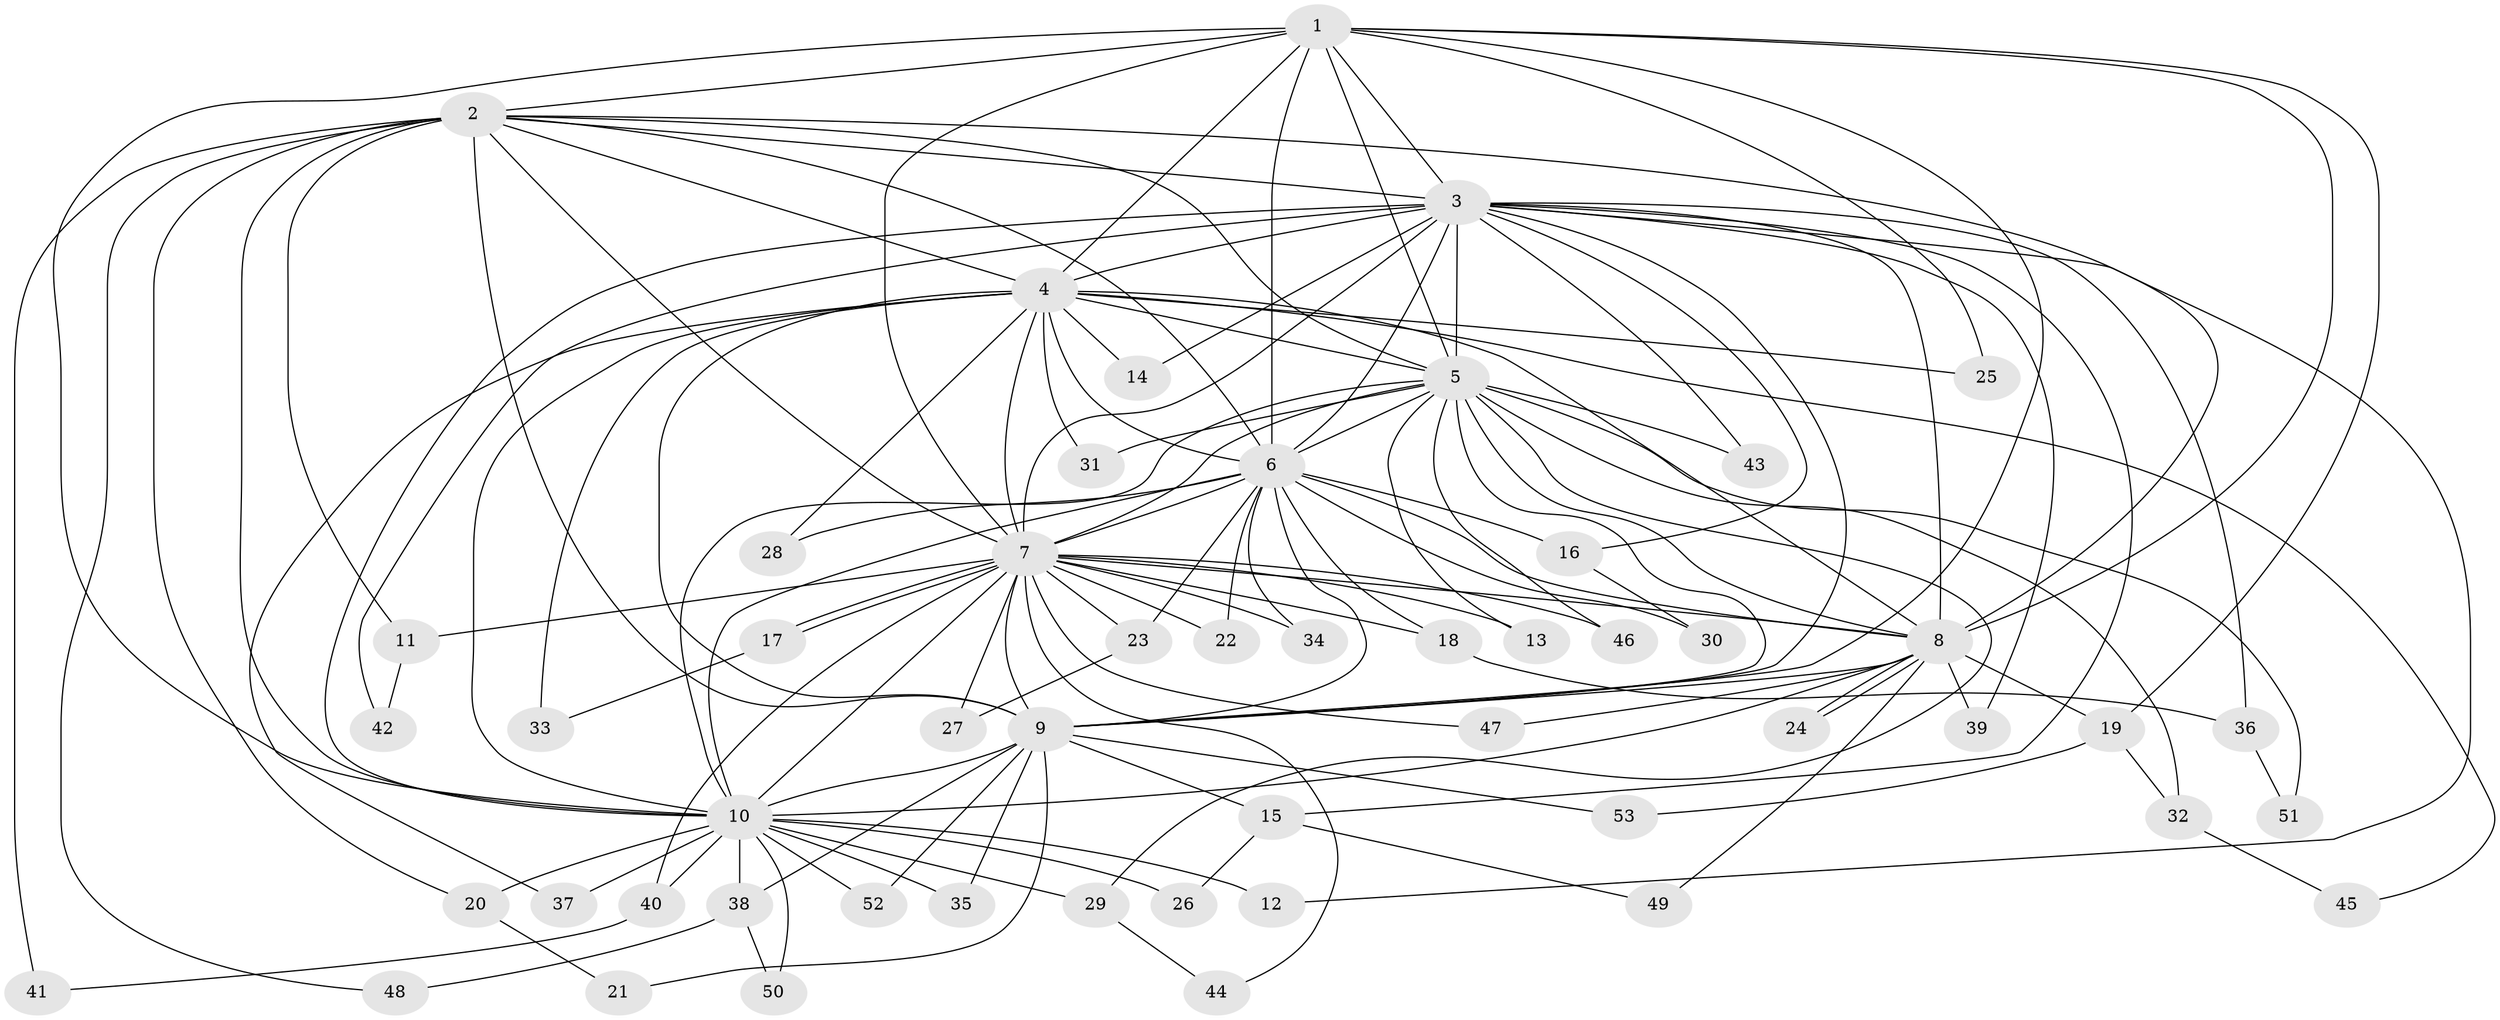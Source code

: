 // Generated by graph-tools (version 1.1) at 2025/01/03/09/25 03:01:22]
// undirected, 53 vertices, 131 edges
graph export_dot {
graph [start="1"]
  node [color=gray90,style=filled];
  1;
  2;
  3;
  4;
  5;
  6;
  7;
  8;
  9;
  10;
  11;
  12;
  13;
  14;
  15;
  16;
  17;
  18;
  19;
  20;
  21;
  22;
  23;
  24;
  25;
  26;
  27;
  28;
  29;
  30;
  31;
  32;
  33;
  34;
  35;
  36;
  37;
  38;
  39;
  40;
  41;
  42;
  43;
  44;
  45;
  46;
  47;
  48;
  49;
  50;
  51;
  52;
  53;
  1 -- 2;
  1 -- 3;
  1 -- 4;
  1 -- 5;
  1 -- 6;
  1 -- 7;
  1 -- 8;
  1 -- 9;
  1 -- 10;
  1 -- 19;
  1 -- 25;
  2 -- 3;
  2 -- 4;
  2 -- 5;
  2 -- 6;
  2 -- 7;
  2 -- 8;
  2 -- 9;
  2 -- 10;
  2 -- 11;
  2 -- 20;
  2 -- 41;
  2 -- 48;
  3 -- 4;
  3 -- 5;
  3 -- 6;
  3 -- 7;
  3 -- 8;
  3 -- 9;
  3 -- 10;
  3 -- 12;
  3 -- 14;
  3 -- 15;
  3 -- 16;
  3 -- 36;
  3 -- 39;
  3 -- 42;
  3 -- 43;
  4 -- 5;
  4 -- 6;
  4 -- 7;
  4 -- 8;
  4 -- 9;
  4 -- 10;
  4 -- 14;
  4 -- 25;
  4 -- 28;
  4 -- 31;
  4 -- 33;
  4 -- 37;
  4 -- 45;
  5 -- 6;
  5 -- 7;
  5 -- 8;
  5 -- 9;
  5 -- 10;
  5 -- 13;
  5 -- 29;
  5 -- 31;
  5 -- 32;
  5 -- 43;
  5 -- 46;
  5 -- 51;
  6 -- 7;
  6 -- 8;
  6 -- 9;
  6 -- 10;
  6 -- 16;
  6 -- 18;
  6 -- 22;
  6 -- 23;
  6 -- 28;
  6 -- 30;
  6 -- 34;
  7 -- 8;
  7 -- 9;
  7 -- 10;
  7 -- 11;
  7 -- 13;
  7 -- 17;
  7 -- 17;
  7 -- 18;
  7 -- 22;
  7 -- 23;
  7 -- 27;
  7 -- 34;
  7 -- 40;
  7 -- 44;
  7 -- 46;
  7 -- 47;
  8 -- 9;
  8 -- 10;
  8 -- 19;
  8 -- 24;
  8 -- 24;
  8 -- 39;
  8 -- 47;
  8 -- 49;
  9 -- 10;
  9 -- 15;
  9 -- 21;
  9 -- 35;
  9 -- 38;
  9 -- 52;
  9 -- 53;
  10 -- 12;
  10 -- 20;
  10 -- 26;
  10 -- 29;
  10 -- 35;
  10 -- 37;
  10 -- 38;
  10 -- 40;
  10 -- 50;
  10 -- 52;
  11 -- 42;
  15 -- 26;
  15 -- 49;
  16 -- 30;
  17 -- 33;
  18 -- 36;
  19 -- 32;
  19 -- 53;
  20 -- 21;
  23 -- 27;
  29 -- 44;
  32 -- 45;
  36 -- 51;
  38 -- 48;
  38 -- 50;
  40 -- 41;
}
